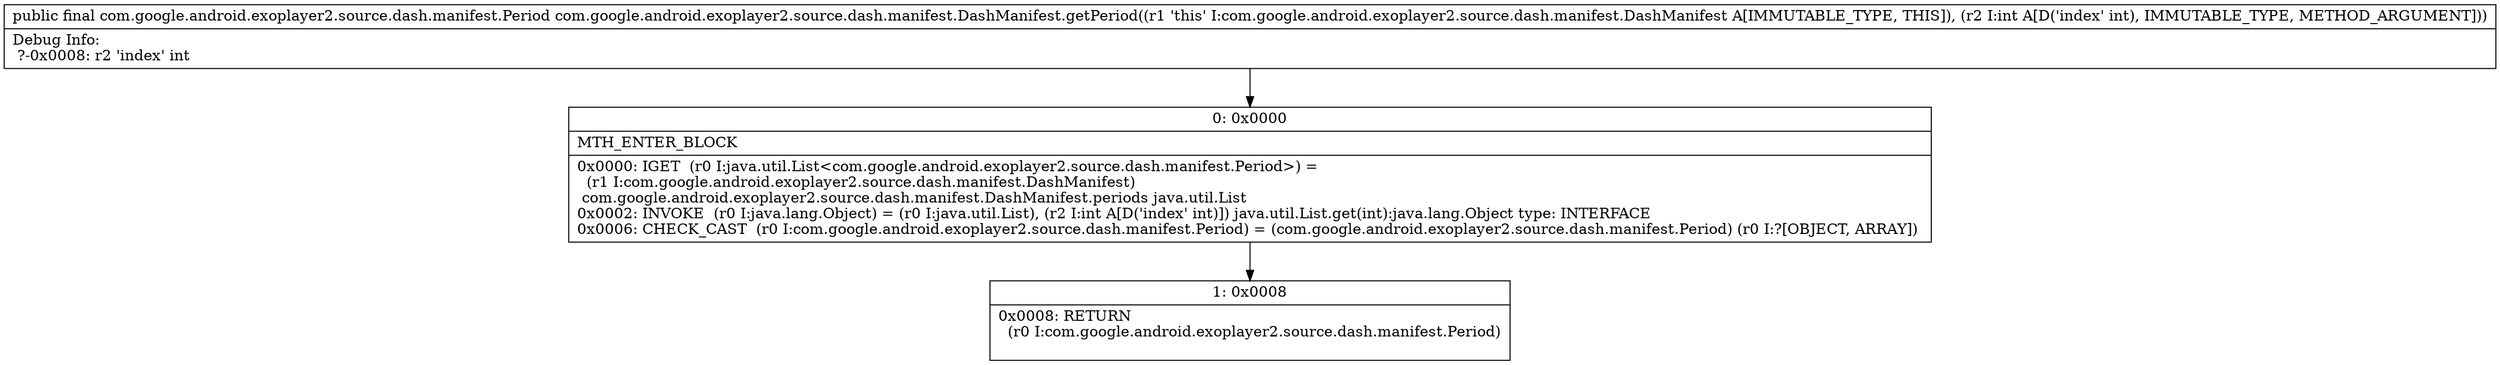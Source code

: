 digraph "CFG forcom.google.android.exoplayer2.source.dash.manifest.DashManifest.getPeriod(I)Lcom\/google\/android\/exoplayer2\/source\/dash\/manifest\/Period;" {
Node_0 [shape=record,label="{0\:\ 0x0000|MTH_ENTER_BLOCK\l|0x0000: IGET  (r0 I:java.util.List\<com.google.android.exoplayer2.source.dash.manifest.Period\>) = \l  (r1 I:com.google.android.exoplayer2.source.dash.manifest.DashManifest)\l com.google.android.exoplayer2.source.dash.manifest.DashManifest.periods java.util.List \l0x0002: INVOKE  (r0 I:java.lang.Object) = (r0 I:java.util.List), (r2 I:int A[D('index' int)]) java.util.List.get(int):java.lang.Object type: INTERFACE \l0x0006: CHECK_CAST  (r0 I:com.google.android.exoplayer2.source.dash.manifest.Period) = (com.google.android.exoplayer2.source.dash.manifest.Period) (r0 I:?[OBJECT, ARRAY]) \l}"];
Node_1 [shape=record,label="{1\:\ 0x0008|0x0008: RETURN  \l  (r0 I:com.google.android.exoplayer2.source.dash.manifest.Period)\l \l}"];
MethodNode[shape=record,label="{public final com.google.android.exoplayer2.source.dash.manifest.Period com.google.android.exoplayer2.source.dash.manifest.DashManifest.getPeriod((r1 'this' I:com.google.android.exoplayer2.source.dash.manifest.DashManifest A[IMMUTABLE_TYPE, THIS]), (r2 I:int A[D('index' int), IMMUTABLE_TYPE, METHOD_ARGUMENT]))  | Debug Info:\l  ?\-0x0008: r2 'index' int\l}"];
MethodNode -> Node_0;
Node_0 -> Node_1;
}

